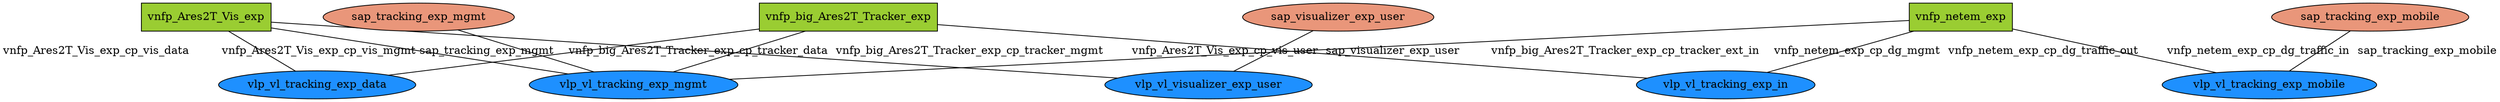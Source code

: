 strict graph G {
  splines=false;
  overlap=false;
  mindist=2.0;
  304837012 [ label="vnfp_big_Ares2T_Tracker_exp" shape="box" style="filled" fillcolor="yellowgreen" ];
  1392640733 [ label="vnfp_Ares2T_Vis_exp" shape="box" style="filled" fillcolor="yellowgreen" ];
  -793362586 [ label="vnfp_netem_exp" shape="box" style="filled" fillcolor="yellowgreen" ];
  -227812888 [ label="vlp_vl_tracking_exp_mobile" shape="oval" style="filled" fillcolor="dodgerblue" ];
  -1971191929 [ label="vlp_vl_tracking_exp_mgmt" shape="oval" style="filled" fillcolor="dodgerblue" ];
  1008003435 [ label="vlp_vl_tracking_exp_in" shape="oval" style="filled" fillcolor="dodgerblue" ];
  -1971465616 [ label="vlp_vl_tracking_exp_data" shape="oval" style="filled" fillcolor="dodgerblue" ];
  1542916426 [ label="vlp_vl_visualizer_exp_user" shape="oval" style="filled" fillcolor="dodgerblue" ];
  142347183 [ label="sap_tracking_exp_mobile" shape="oval" style="filled" fillcolor="darksalmon" ];
  1823602446 [ label="sap_tracking_exp_mgmt" shape="oval" style="filled" fillcolor="darksalmon" ];
  1913076497 [ label="sap_visualizer_exp_user" shape="oval" style="filled" fillcolor="darksalmon" ];
  304837012 -- 1008003435 [ label="vnfp_big_Ares2T_Tracker_exp_cp_tracker_ext_in" ];
  304837012 -- -1971465616 [ label="vnfp_big_Ares2T_Tracker_exp_cp_tracker_data" ];
  304837012 -- -1971191929 [ label="vnfp_big_Ares2T_Tracker_exp_cp_tracker_mgmt" ];
  1392640733 -- -1971465616 [ label="vnfp_Ares2T_Vis_exp_cp_vis_data" ];
  1392640733 -- -1971191929 [ label="vnfp_Ares2T_Vis_exp_cp_vis_mgmt" ];
  1392640733 -- 1542916426 [ label="vnfp_Ares2T_Vis_exp_cp_vis_user" ];
  -793362586 -- 1008003435 [ label="vnfp_netem_exp_cp_dg_traffic_out" ];
  -793362586 -- -1971191929 [ label="vnfp_netem_exp_cp_dg_mgmt" ];
  -793362586 -- -227812888 [ label="vnfp_netem_exp_cp_dg_traffic_in" ];
  142347183 -- -227812888 [ label="sap_tracking_exp_mobile" ];
  1823602446 -- -1971191929 [ label="sap_tracking_exp_mgmt" ];
  1913076497 -- 1542916426 [ label="sap_visualizer_exp_user" ];
}
